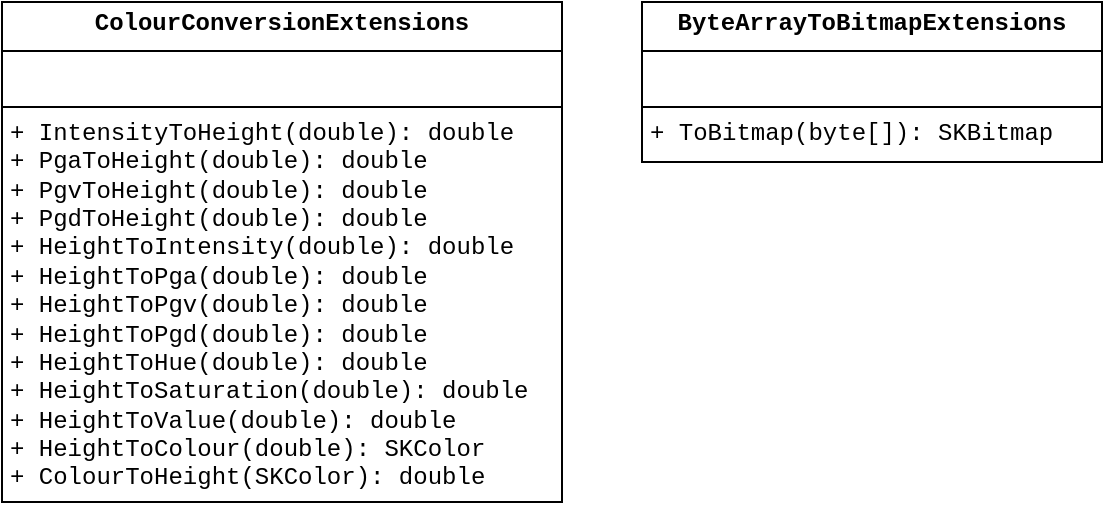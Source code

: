 <mxfile version="26.0.16">
  <diagram id="C5RBs43oDa-KdzZeNtuy" name="Page-1">
    <mxGraphModel dx="2171" dy="426" grid="1" gridSize="10" guides="1" tooltips="1" connect="1" arrows="1" fold="1" page="1" pageScale="1" pageWidth="827" pageHeight="1169" math="0" shadow="0">
      <root>
        <mxCell id="WIyWlLk6GJQsqaUBKTNV-0" />
        <mxCell id="WIyWlLk6GJQsqaUBKTNV-1" parent="WIyWlLk6GJQsqaUBKTNV-0" />
        <mxCell id="I5kokJ3ldO0DBBGWYoVK-12" value="&lt;p style=&quot;margin:0px;margin-top:4px;text-align:center;&quot;&gt;&lt;b&gt;ByteArrayToBitmapExtensions&lt;/b&gt;&lt;/p&gt;&lt;hr size=&quot;1&quot; style=&quot;border-style:solid;&quot;&gt;&lt;p style=&quot;margin:0px;margin-left:4px;&quot;&gt;&lt;br&gt;&lt;/p&gt;&lt;hr size=&quot;1&quot; style=&quot;border-style:solid;&quot;&gt;&lt;p style=&quot;margin:0px;margin-left:4px;&quot;&gt;+ ToBitmap(byte[]): SKBitmap&lt;/p&gt;" style="verticalAlign=top;align=left;overflow=fill;html=1;whiteSpace=wrap;fontFamily=Courier New;" parent="WIyWlLk6GJQsqaUBKTNV-1" vertex="1">
          <mxGeometry x="360" y="1200" width="230" height="80" as="geometry" />
        </mxCell>
        <mxCell id="I5kokJ3ldO0DBBGWYoVK-15" value="&lt;p style=&quot;margin:0px;margin-top:4px;text-align:center;&quot;&gt;&lt;b&gt;ColourConversionExtensions&lt;/b&gt;&lt;/p&gt;&lt;hr size=&quot;1&quot; style=&quot;border-style:solid;&quot;&gt;&lt;p style=&quot;margin:0px;margin-left:4px;&quot;&gt;&lt;br&gt;&lt;/p&gt;&lt;hr size=&quot;1&quot; style=&quot;border-style:solid;&quot;&gt;&lt;p style=&quot;margin:0px;margin-left:4px;&quot;&gt;+ IntensityToHeight(double): double&lt;/p&gt;&lt;p style=&quot;margin:0px;margin-left:4px;&quot;&gt;+ PgaToHeight(double): double&lt;/p&gt;&lt;p style=&quot;margin:0px;margin-left:4px;&quot;&gt;+ PgvToHeight(double): double&lt;/p&gt;&lt;p style=&quot;margin:0px;margin-left:4px;&quot;&gt;+ PgdToHeight(double): double&lt;/p&gt;&lt;p style=&quot;margin:0px;margin-left:4px;&quot;&gt;+ HeightToIntensity(double): double&lt;/p&gt;&lt;p style=&quot;margin:0px;margin-left:4px;&quot;&gt;+ HeightToPga(double): double&lt;/p&gt;&lt;p style=&quot;margin:0px;margin-left:4px;&quot;&gt;+ HeightToPgv(double): double&lt;/p&gt;&lt;p style=&quot;margin:0px;margin-left:4px;&quot;&gt;+ HeightToPgd(double): double&lt;/p&gt;&lt;p style=&quot;margin:0px;margin-left:4px;&quot;&gt;+ HeightToHue(double): double&lt;/p&gt;&lt;p style=&quot;margin:0px;margin-left:4px;&quot;&gt;+ HeightToSaturation(double): double&lt;/p&gt;&lt;p style=&quot;margin:0px;margin-left:4px;&quot;&gt;+ HeightToValue(double): double&lt;/p&gt;&lt;p style=&quot;margin:0px;margin-left:4px;&quot;&gt;+ HeightToColour(double): SKColor&lt;/p&gt;&lt;p style=&quot;margin:0px;margin-left:4px;&quot;&gt;+ ColourToHeight(SKColor): double&lt;/p&gt;" style="verticalAlign=top;align=left;overflow=fill;html=1;whiteSpace=wrap;fontFamily=Courier New;" parent="WIyWlLk6GJQsqaUBKTNV-1" vertex="1">
          <mxGeometry x="40" y="1200" width="280" height="250" as="geometry" />
        </mxCell>
      </root>
    </mxGraphModel>
  </diagram>
</mxfile>
